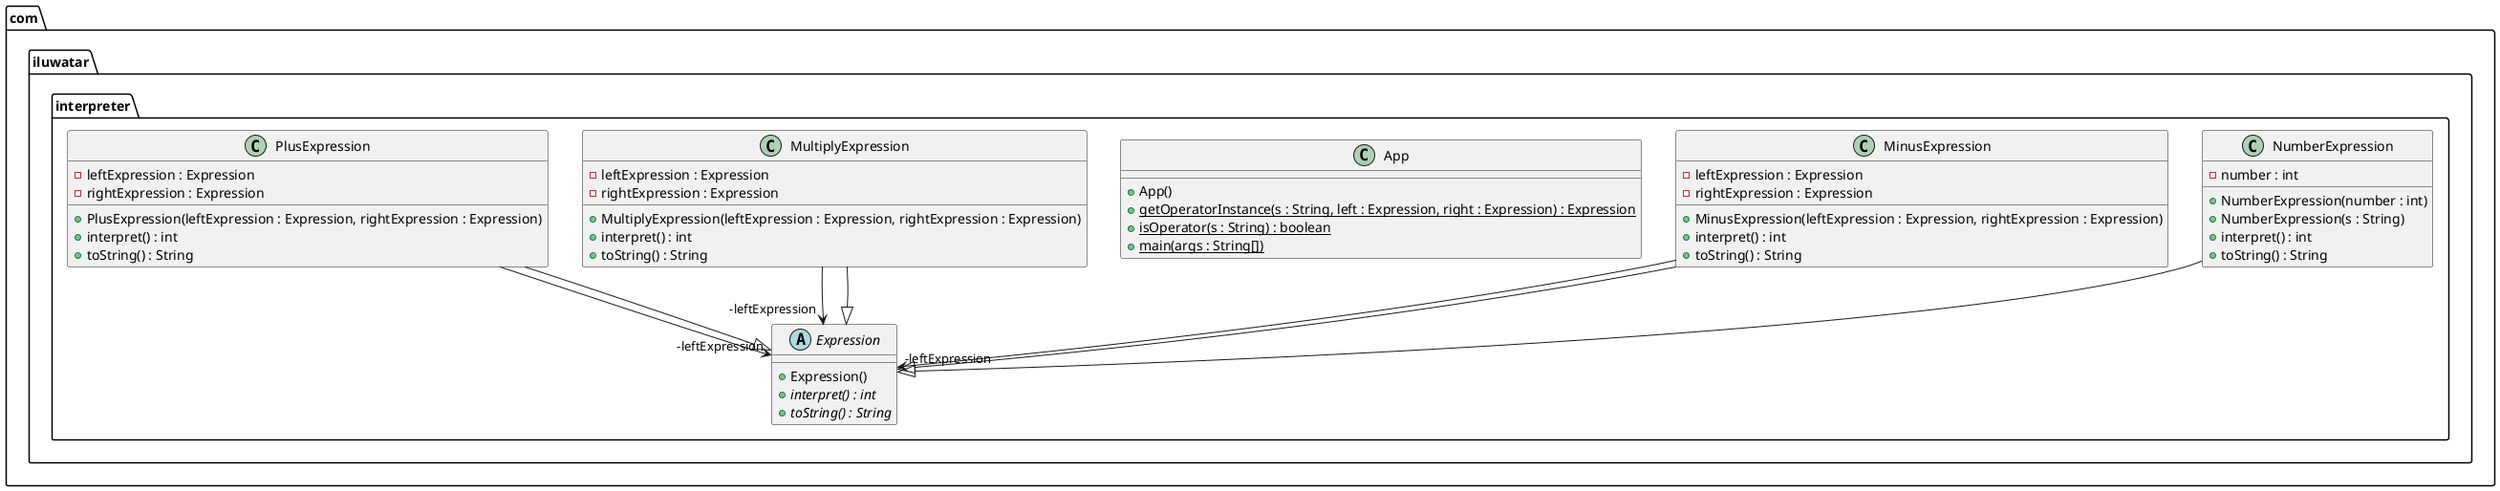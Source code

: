@startuml
package com.iluwatar.interpreter {
  class NumberExpression {
    - number : int
    + NumberExpression(number : int)
    + NumberExpression(s : String)
    + interpret() : int
    + toString() : String
  }
  class MinusExpression {
    - leftExpression : Expression
    - rightExpression : Expression
    + MinusExpression(leftExpression : Expression, rightExpression : Expression)
    + interpret() : int
    + toString() : String
  }
  class App {
    + App()
    + getOperatorInstance(s : String, left : Expression, right : Expression) : Expression {static}
    + isOperator(s : String) : boolean {static}
    + main(args : String[]) {static}
  }
  abstract class Expression {
    + Expression()
    + interpret() : int {abstract}
    + toString() : String {abstract}
  }
  class MultiplyExpression {
    - leftExpression : Expression
    - rightExpression : Expression
    + MultiplyExpression(leftExpression : Expression, rightExpression : Expression)
    + interpret() : int
    + toString() : String
  }
  class PlusExpression {
    - leftExpression : Expression
    - rightExpression : Expression
    + PlusExpression(leftExpression : Expression, rightExpression : Expression)
    + interpret() : int
    + toString() : String
  }
}
MultiplyExpression -->  "-leftExpression" Expression
MinusExpression -->  "-leftExpression" Expression
PlusExpression -->  "-leftExpression" Expression
NumberExpression --|> Expression 
MinusExpression --|> Expression 
MultiplyExpression --|> Expression 
PlusExpression --|> Expression 
@enduml